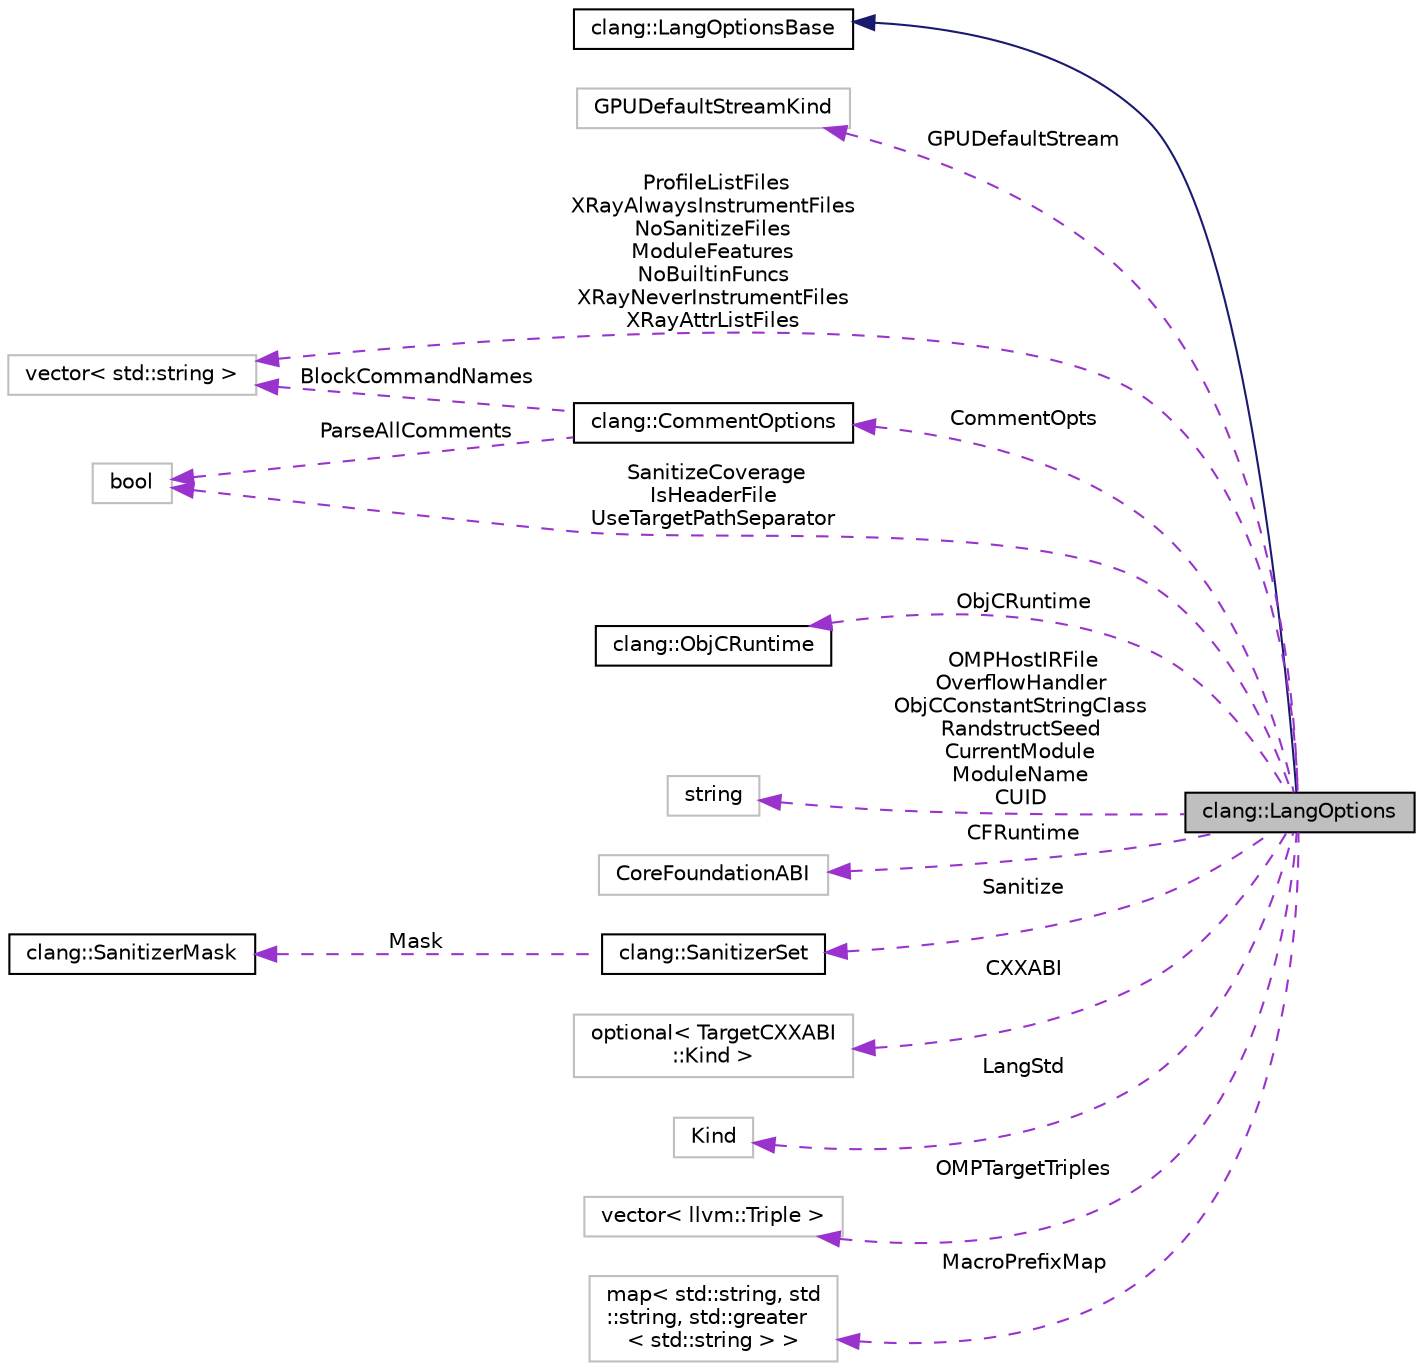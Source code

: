 digraph "clang::LangOptions"
{
 // LATEX_PDF_SIZE
  bgcolor="transparent";
  edge [fontname="Helvetica",fontsize="10",labelfontname="Helvetica",labelfontsize="10"];
  node [fontname="Helvetica",fontsize="10",shape=record];
  rankdir="LR";
  Node1 [label="clang::LangOptions",height=0.2,width=0.4,color="black", fillcolor="grey75", style="filled", fontcolor="black",tooltip="Keeps track of the various options that can be enabled, which controls the dialect of C or C++ that i..."];
  Node2 -> Node1 [dir="back",color="midnightblue",fontsize="10",style="solid",fontname="Helvetica"];
  Node2 [label="clang::LangOptionsBase",height=0.2,width=0.4,color="black",URL="$classclang_1_1LangOptionsBase.html",tooltip="Bitfields of LangOptions, split out from LangOptions in order to ensure that this large collection of..."];
  Node3 -> Node1 [dir="back",color="darkorchid3",fontsize="10",style="dashed",label=" GPUDefaultStream" ,fontname="Helvetica"];
  Node3 [label="GPUDefaultStreamKind",height=0.2,width=0.4,color="grey75",tooltip=" "];
  Node4 -> Node1 [dir="back",color="darkorchid3",fontsize="10",style="dashed",label=" ProfileListFiles\nXRayAlwaysInstrumentFiles\nNoSanitizeFiles\nModuleFeatures\nNoBuiltinFuncs\nXRayNeverInstrumentFiles\nXRayAttrListFiles" ,fontname="Helvetica"];
  Node4 [label="vector\< std::string \>",height=0.2,width=0.4,color="grey75",tooltip=" "];
  Node5 -> Node1 [dir="back",color="darkorchid3",fontsize="10",style="dashed",label=" CommentOpts" ,fontname="Helvetica"];
  Node5 [label="clang::CommentOptions",height=0.2,width=0.4,color="black",URL="$structclang_1_1CommentOptions.html",tooltip="Options for controlling comment parsing."];
  Node4 -> Node5 [dir="back",color="darkorchid3",fontsize="10",style="dashed",label=" BlockCommandNames" ,fontname="Helvetica"];
  Node6 -> Node5 [dir="back",color="darkorchid3",fontsize="10",style="dashed",label=" ParseAllComments" ,fontname="Helvetica"];
  Node6 [label="bool",height=0.2,width=0.4,color="grey75",tooltip=" "];
  Node7 -> Node1 [dir="back",color="darkorchid3",fontsize="10",style="dashed",label=" ObjCRuntime" ,fontname="Helvetica"];
  Node7 [label="clang::ObjCRuntime",height=0.2,width=0.4,color="black",URL="$classclang_1_1ObjCRuntime.html",tooltip="The basic abstraction for the target Objective-C runtime."];
  Node8 -> Node1 [dir="back",color="darkorchid3",fontsize="10",style="dashed",label=" OMPHostIRFile\nOverflowHandler\nObjCConstantStringClass\nRandstructSeed\nCurrentModule\nModuleName\nCUID" ,fontname="Helvetica"];
  Node8 [label="string",height=0.2,width=0.4,color="grey75",tooltip=" "];
  Node9 -> Node1 [dir="back",color="darkorchid3",fontsize="10",style="dashed",label=" CFRuntime" ,fontname="Helvetica"];
  Node9 [label="CoreFoundationABI",height=0.2,width=0.4,color="grey75",tooltip=" "];
  Node6 -> Node1 [dir="back",color="darkorchid3",fontsize="10",style="dashed",label=" SanitizeCoverage\nIsHeaderFile\nUseTargetPathSeparator" ,fontname="Helvetica"];
  Node10 -> Node1 [dir="back",color="darkorchid3",fontsize="10",style="dashed",label=" Sanitize" ,fontname="Helvetica"];
  Node10 [label="clang::SanitizerSet",height=0.2,width=0.4,color="black",URL="$structclang_1_1SanitizerSet.html",tooltip=" "];
  Node11 -> Node10 [dir="back",color="darkorchid3",fontsize="10",style="dashed",label=" Mask" ,fontname="Helvetica"];
  Node11 [label="clang::SanitizerMask",height=0.2,width=0.4,color="black",URL="$classclang_1_1SanitizerMask.html",tooltip=" "];
  Node12 -> Node1 [dir="back",color="darkorchid3",fontsize="10",style="dashed",label=" CXXABI" ,fontname="Helvetica"];
  Node12 [label="optional\< TargetCXXABI\l::Kind \>",height=0.2,width=0.4,color="grey75",tooltip=" "];
  Node13 -> Node1 [dir="back",color="darkorchid3",fontsize="10",style="dashed",label=" LangStd" ,fontname="Helvetica"];
  Node13 [label="Kind",height=0.2,width=0.4,color="grey75",tooltip=" "];
  Node14 -> Node1 [dir="back",color="darkorchid3",fontsize="10",style="dashed",label=" OMPTargetTriples" ,fontname="Helvetica"];
  Node14 [label="vector\< llvm::Triple \>",height=0.2,width=0.4,color="grey75",tooltip=" "];
  Node15 -> Node1 [dir="back",color="darkorchid3",fontsize="10",style="dashed",label=" MacroPrefixMap" ,fontname="Helvetica"];
  Node15 [label="map\< std::string, std\l::string, std::greater\l\< std::string \> \>",height=0.2,width=0.4,color="grey75",tooltip=" "];
}
